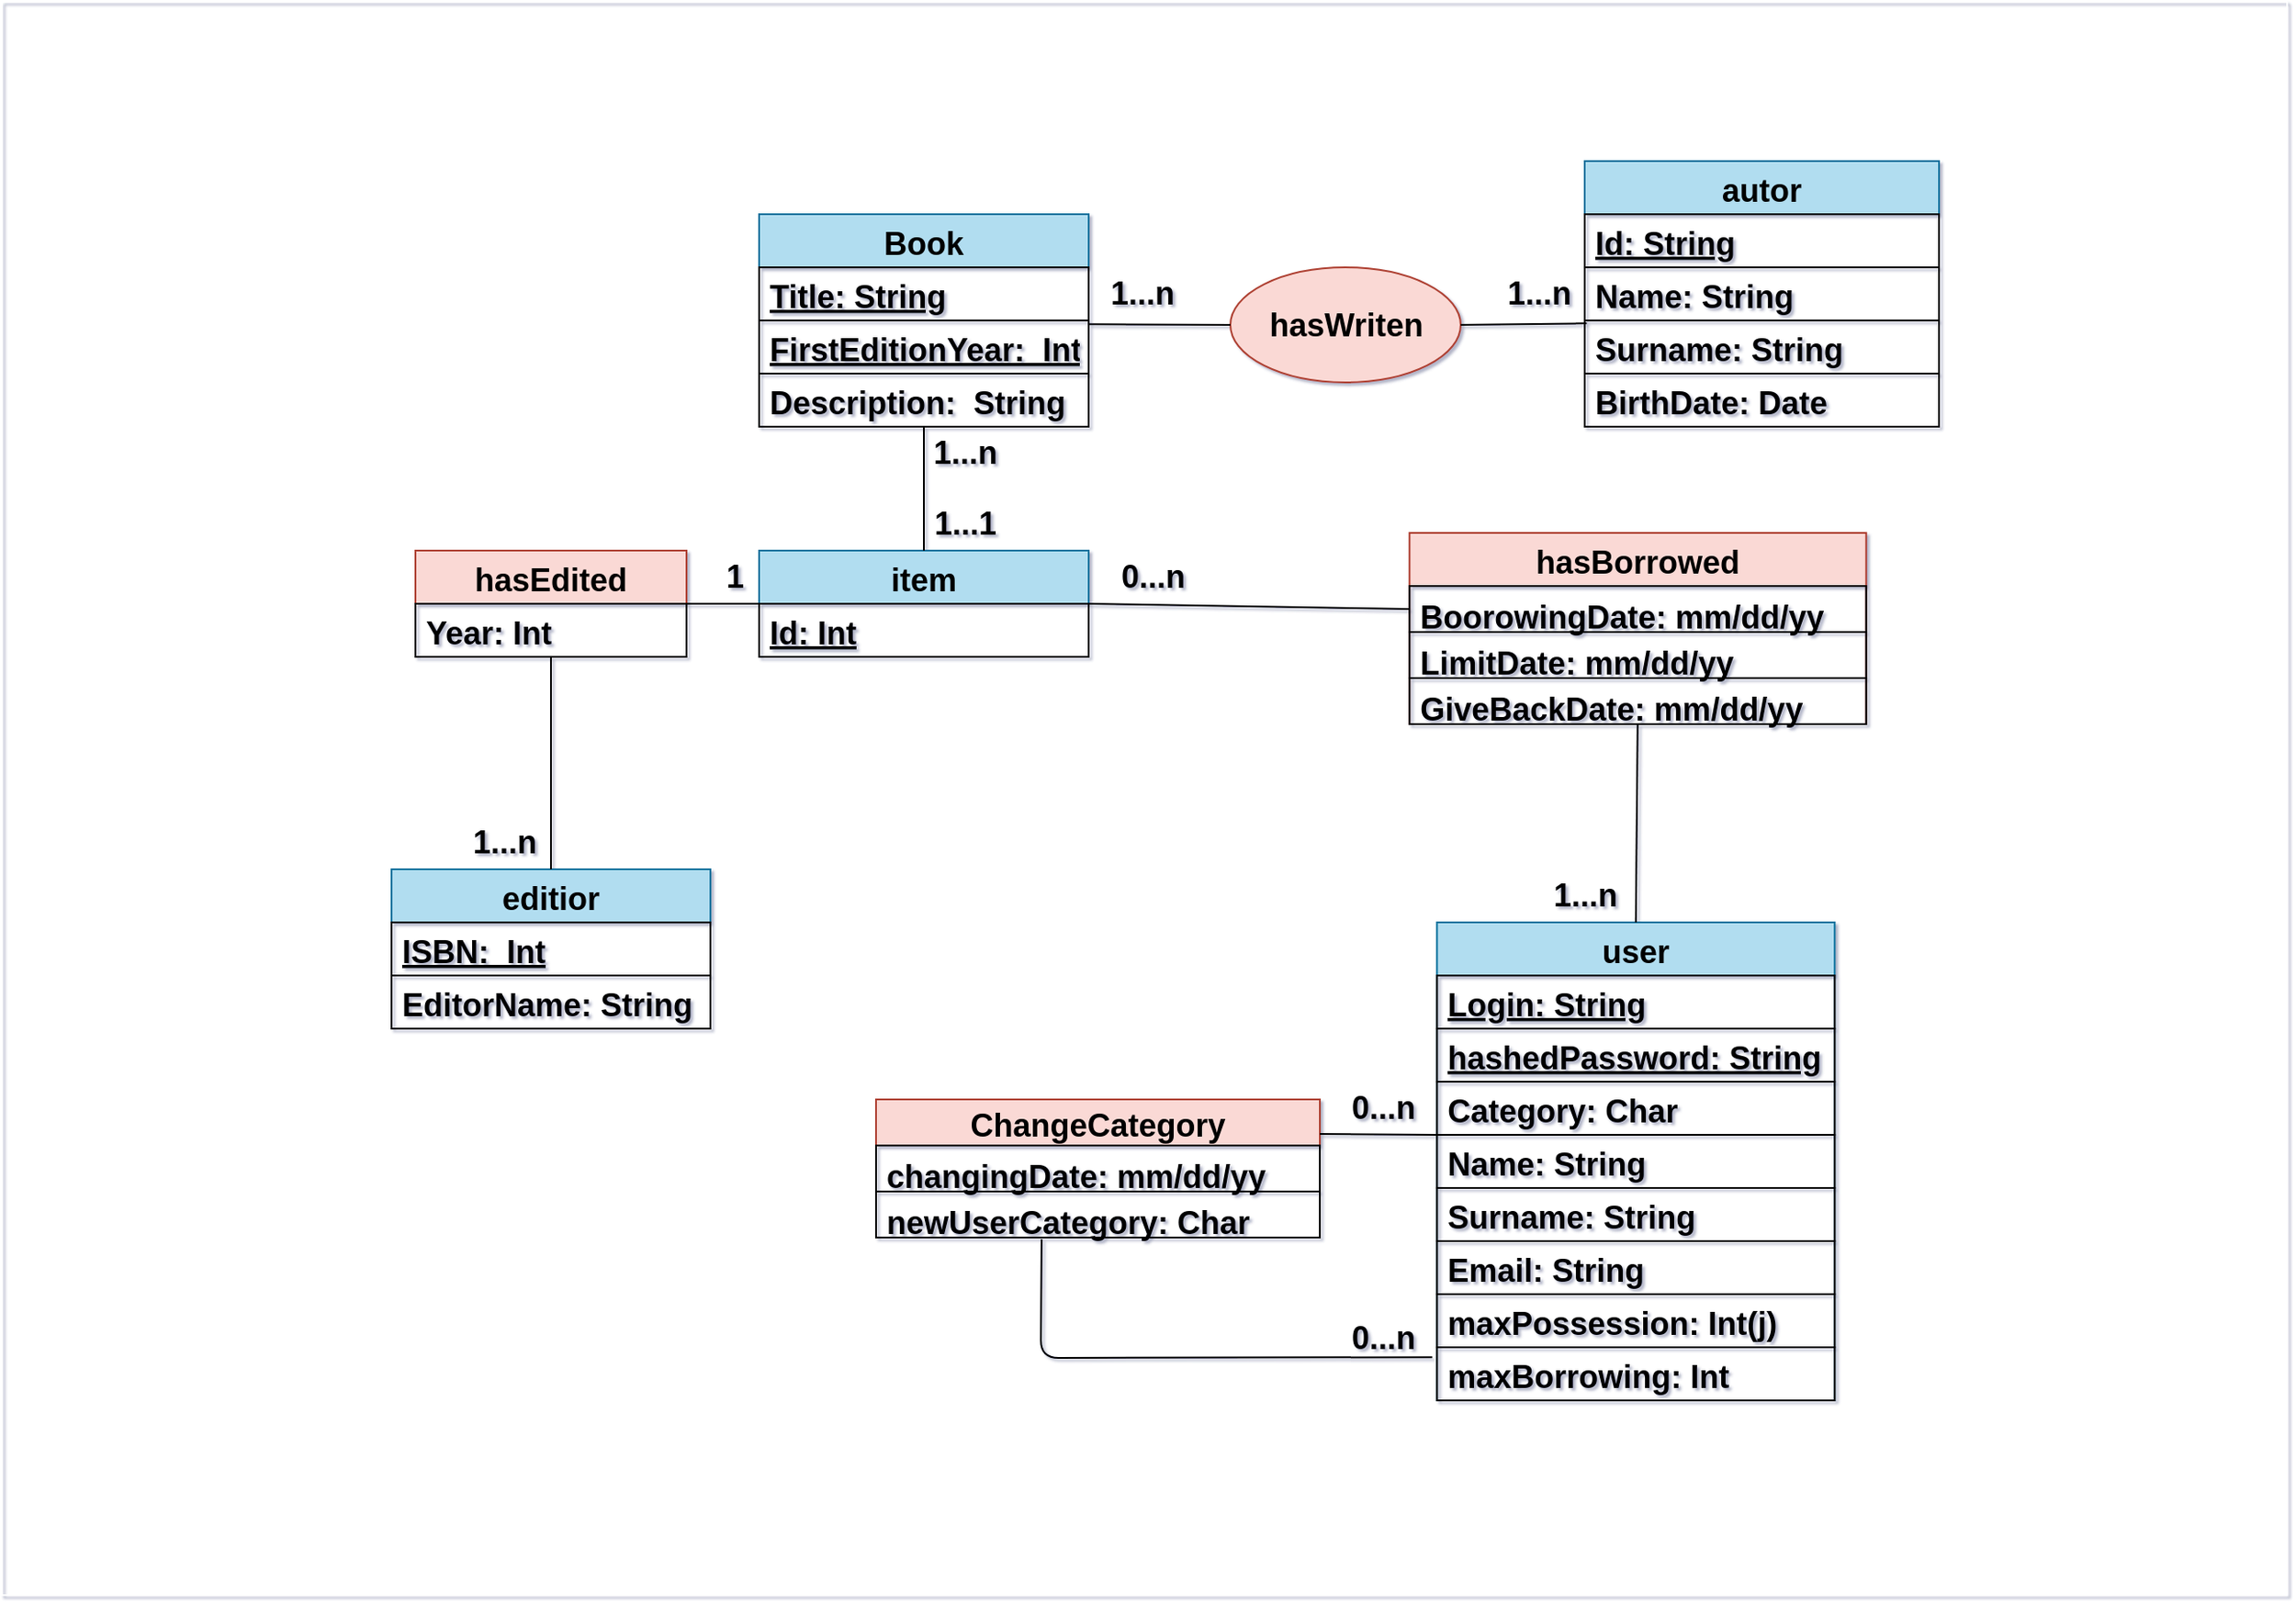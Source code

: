 <mxfile>
    <diagram id="lRAjFa31DLNiUJZDi6S-" name="Page-1">
        <mxGraphModel dx="2951" dy="1133" grid="1" gridSize="10" guides="1" tooltips="1" connect="1" arrows="1" fold="1" page="1" pageScale="1" pageWidth="827" pageHeight="1169" background="#FFFFFF" math="0" shadow="1">
            <root>
                <mxCell id="0"/>
                <mxCell id="1" parent="0"/>
                <mxCell id="81" value="" style="swimlane;startSize=0;labelBackgroundColor=none;fontColor=#000000;strokeColor=#FFFFFF;fontSize=18;" parent="1" vertex="1">
                    <mxGeometry x="-600" y="290" width="1290" height="900" as="geometry"/>
                </mxCell>
                <mxCell id="87" value="hasWriten" style="ellipse;whiteSpace=wrap;html=1;align=center;newEdgeStyle={&quot;edgeStyle&quot;:&quot;entityRelationEdgeStyle&quot;,&quot;startArrow&quot;:&quot;none&quot;,&quot;endArrow&quot;:&quot;none&quot;,&quot;segment&quot;:10,&quot;curved&quot;:1};treeFolding=1;treeMoving=1;strokeColor=#ae4132;labelBackgroundColor=none;fillColor=#fad9d5;fontStyle=1;fontColor=#000000;fontSize=18;" parent="81" vertex="1">
                    <mxGeometry x="693.5" y="150" width="130" height="65" as="geometry"/>
                </mxCell>
                <mxCell id="19" value="autor" style="swimlane;fontStyle=1;childLayout=stackLayout;horizontal=1;startSize=30;horizontalStack=0;resizeParent=1;resizeParentMax=0;resizeLast=0;collapsible=1;marginBottom=0;strokeColor=#10739e;labelBackgroundColor=none;fillColor=#b1ddf0;fontColor=#000000;fontSize=18;" parent="81" vertex="1">
                    <mxGeometry x="893.5" y="90" width="200" height="150" as="geometry"/>
                </mxCell>
                <mxCell id="155" value="Id: String" style="text;align=left;verticalAlign=middle;spacingLeft=4;spacingRight=4;overflow=hidden;points=[[0,0.5],[1,0.5]];portConstraint=eastwest;rotatable=0;strokeColor=#000000;fontColor=#000000;labelBackgroundColor=none;fontStyle=5;fontSize=18;" parent="19" vertex="1">
                    <mxGeometry y="30" width="200" height="30" as="geometry"/>
                </mxCell>
                <mxCell id="20" value="Name: String" style="text;align=left;verticalAlign=middle;spacingLeft=4;spacingRight=4;overflow=hidden;points=[[0,0.5],[1,0.5]];portConstraint=eastwest;rotatable=0;strokeColor=#000000;fontColor=#000000;labelBackgroundColor=none;fontStyle=1;fontSize=18;" parent="19" vertex="1">
                    <mxGeometry y="60" width="200" height="30" as="geometry"/>
                </mxCell>
                <mxCell id="21" value="Surname: String" style="text;align=left;verticalAlign=middle;spacingLeft=4;spacingRight=4;overflow=hidden;points=[[0,0.5],[1,0.5]];portConstraint=eastwest;rotatable=0;strokeColor=#000000;fontColor=#000000;labelBackgroundColor=none;fontStyle=1;fontSize=18;" parent="19" vertex="1">
                    <mxGeometry y="90" width="200" height="30" as="geometry"/>
                </mxCell>
                <mxCell id="22" value="BirthDate: Date" style="text;align=left;verticalAlign=middle;spacingLeft=4;spacingRight=4;overflow=hidden;points=[[0,0.5],[1,0.5]];portConstraint=eastwest;rotatable=0;strokeColor=#000000;fontColor=#000000;labelBackgroundColor=none;fontStyle=1;fontSize=18;" parent="19" vertex="1">
                    <mxGeometry y="120" width="200" height="30" as="geometry"/>
                </mxCell>
                <mxCell id="46" style="endArrow=none;html=1;exitX=0.006;exitY=1.056;exitDx=0;exitDy=0;entryX=1;entryY=0.5;entryDx=0;entryDy=0;exitPerimeter=0;strokeColor=#000000;fontColor=#000000;labelBackgroundColor=none;fontStyle=1;fontSize=18;" parent="81" source="20" target="87" edge="1">
                    <mxGeometry relative="1" as="geometry">
                        <mxPoint x="923.5" y="154.506" as="targetPoint"/>
                        <mxPoint x="1113.5" y="154.5" as="sourcePoint"/>
                    </mxGeometry>
                </mxCell>
                <mxCell id="7" value="Book" style="swimlane;fontStyle=1;childLayout=stackLayout;horizontal=1;startSize=30;horizontalStack=0;resizeParent=1;resizeParentMax=0;resizeLast=0;collapsible=1;marginBottom=0;strokeColor=#10739e;labelBackgroundColor=none;fillColor=#b1ddf0;fontColor=#000000;fontSize=18;" parent="81" vertex="1">
                    <mxGeometry x="427.5" y="120" width="186" height="120" as="geometry"/>
                </mxCell>
                <mxCell id="9" value="Title: String" style="text;align=left;verticalAlign=middle;spacingLeft=4;spacingRight=4;overflow=hidden;points=[[0,0.5],[1,0.5]];portConstraint=eastwest;rotatable=0;strokeColor=#000000;fontColor=#000000;labelBackgroundColor=none;fontStyle=5;fontSize=18;" parent="7" vertex="1">
                    <mxGeometry y="30" width="186" height="30" as="geometry"/>
                </mxCell>
                <mxCell id="27" value="FirstEditionYear:  Int" style="text;align=left;verticalAlign=middle;spacingLeft=4;spacingRight=4;overflow=hidden;points=[[0,0.5],[1,0.5]];portConstraint=eastwest;rotatable=0;strokeColor=#000000;fontColor=#000000;labelBackgroundColor=none;fontStyle=5;fontSize=18;" parent="7" vertex="1">
                    <mxGeometry y="60" width="186" height="30" as="geometry"/>
                </mxCell>
                <mxCell id="74" value="Description:  String" style="text;align=left;verticalAlign=middle;spacingLeft=4;spacingRight=4;overflow=hidden;points=[[0,0.5],[1,0.5]];portConstraint=eastwest;rotatable=0;strokeColor=#000000;fontColor=#000000;labelBackgroundColor=none;fontStyle=1;fontSize=18;" parent="7" vertex="1">
                    <mxGeometry y="90" width="186" height="30" as="geometry"/>
                </mxCell>
                <mxCell id="45" style="endArrow=none;html=1;exitX=0;exitY=0.5;exitDx=0;exitDy=0;entryX=1;entryY=1.072;entryDx=0;entryDy=0;strokeColor=#000000;fontColor=#000000;labelBackgroundColor=none;fontStyle=1;entryPerimeter=0;fontSize=18;" parent="81" source="87" target="9" edge="1">
                    <mxGeometry relative="1" as="geometry">
                        <mxPoint x="653.5" y="177.5" as="targetPoint"/>
                        <mxPoint x="773.5" y="152.5" as="sourcePoint"/>
                    </mxGeometry>
                </mxCell>
                <mxCell id="51" style="endArrow=none;html=1;exitX=0;exitY=0.5;exitDx=0;exitDy=0;entryX=1;entryY=0.5;entryDx=0;entryDy=0;strokeColor=#000000;fontColor=#000000;labelBackgroundColor=none;fontStyle=1;fontSize=18;" parent="81" target="158" edge="1">
                    <mxGeometry relative="1" as="geometry">
                        <mxPoint x="433.5" y="155" as="targetPoint"/>
                        <mxPoint x="557.5" y="340" as="sourcePoint"/>
                    </mxGeometry>
                </mxCell>
                <mxCell id="73" value="1...1" style="text;html=1;align=center;verticalAlign=middle;whiteSpace=wrap;rounded=0;strokeColor=none;fontColor=#000000;labelBackgroundColor=none;fontStyle=1;fontSize=18;" parent="81" vertex="1">
                    <mxGeometry x="513.5" y="280" width="60" height="30" as="geometry"/>
                </mxCell>
                <mxCell id="23" value="user" style="swimlane;fontStyle=1;childLayout=stackLayout;horizontal=1;startSize=30;horizontalStack=0;resizeParent=1;resizeParentMax=0;resizeLast=0;collapsible=1;marginBottom=0;strokeColor=#10739e;labelBackgroundColor=none;fillColor=#b1ddf0;fontColor=#000000;fontSize=18;" parent="81" vertex="1">
                    <mxGeometry x="810.12" y="520" width="224.5" height="270" as="geometry"/>
                </mxCell>
                <mxCell id="26" value="Login: String" style="text;align=left;verticalAlign=middle;spacingLeft=4;spacingRight=4;overflow=hidden;points=[[0,0.5],[1,0.5]];portConstraint=eastwest;rotatable=0;strokeColor=#000000;fontColor=#000000;labelBackgroundColor=none;fontStyle=5;fontSize=18;" parent="23" vertex="1">
                    <mxGeometry y="30" width="224.5" height="30" as="geometry"/>
                </mxCell>
                <mxCell id="145" value="hashedPassword: String" style="text;align=left;verticalAlign=middle;spacingLeft=4;spacingRight=4;overflow=hidden;points=[[0,0.5],[1,0.5]];portConstraint=eastwest;rotatable=0;strokeColor=#000000;fontColor=#000000;labelBackgroundColor=none;fontStyle=5;fontSize=18;" parent="23" vertex="1">
                    <mxGeometry y="60" width="224.5" height="30" as="geometry"/>
                </mxCell>
                <mxCell id="54" value="Category: Char" style="text;align=left;verticalAlign=middle;spacingLeft=4;spacingRight=4;overflow=hidden;points=[[0,0.5],[1,0.5]];portConstraint=eastwest;rotatable=0;strokeColor=#000000;fontColor=#000000;labelBackgroundColor=none;fontStyle=1;fontSize=18;" parent="23" vertex="1">
                    <mxGeometry y="90" width="224.5" height="30" as="geometry"/>
                </mxCell>
                <mxCell id="24" value="Name: String" style="text;align=left;verticalAlign=middle;spacingLeft=4;spacingRight=4;overflow=hidden;points=[[0,0.5],[1,0.5]];portConstraint=eastwest;rotatable=0;strokeColor=#000000;fontColor=#000000;labelBackgroundColor=none;fontStyle=1;fontSize=18;" parent="23" vertex="1">
                    <mxGeometry y="120" width="224.5" height="30" as="geometry"/>
                </mxCell>
                <mxCell id="25" value="Surname: String" style="text;align=left;verticalAlign=middle;spacingLeft=4;spacingRight=4;overflow=hidden;points=[[0,0.5],[1,0.5]];portConstraint=eastwest;rotatable=0;strokeColor=#000000;fontColor=#000000;labelBackgroundColor=none;fontStyle=1;fontSize=18;" parent="23" vertex="1">
                    <mxGeometry y="150" width="224.5" height="30" as="geometry"/>
                </mxCell>
                <mxCell id="29" value="Email: String" style="text;align=left;verticalAlign=middle;spacingLeft=4;spacingRight=4;overflow=hidden;points=[[0,0.5],[1,0.5]];portConstraint=eastwest;rotatable=0;strokeColor=#000000;fontColor=#000000;labelBackgroundColor=none;fontStyle=1;fontSize=18;" parent="23" vertex="1">
                    <mxGeometry y="180" width="224.5" height="30" as="geometry"/>
                </mxCell>
                <mxCell id="55" value="maxPossession: Int(j)" style="text;align=left;verticalAlign=middle;spacingLeft=4;spacingRight=4;overflow=hidden;points=[[0,0.5],[1,0.5]];portConstraint=eastwest;rotatable=0;strokeColor=#000000;fontColor=#000000;labelBackgroundColor=none;fontStyle=1;fontSize=18;" parent="23" vertex="1">
                    <mxGeometry y="210" width="224.5" height="30" as="geometry"/>
                </mxCell>
                <mxCell id="67" value="maxBorrowing: Int" style="text;align=left;verticalAlign=middle;spacingLeft=4;spacingRight=4;overflow=hidden;points=[[0,0.5],[1,0.5]];portConstraint=eastwest;rotatable=0;strokeColor=#000000;fontColor=#000000;labelBackgroundColor=none;fontStyle=1;fontSize=18;" parent="23" vertex="1">
                    <mxGeometry y="240" width="224.5" height="30" as="geometry"/>
                </mxCell>
                <mxCell id="99" value="ChangeCategory" style="swimlane;fontStyle=1;childLayout=stackLayout;horizontal=1;startSize=26;horizontalStack=0;resizeParent=1;resizeParentMax=0;resizeLast=0;collapsible=1;marginBottom=0;strokeColor=#ae4132;labelBackgroundColor=none;fillColor=#fad9d5;fontColor=#000000;fontSize=18;" parent="81" vertex="1">
                    <mxGeometry x="493.5" y="620" width="250.5" height="78" as="geometry"/>
                </mxCell>
                <mxCell id="100" value="changingDate: mm/dd/yy" style="text;align=left;verticalAlign=top;spacingLeft=4;spacingRight=4;overflow=hidden;rotatable=0;points=[[0,0.5],[1,0.5]];portConstraint=eastwest;strokeColor=#000000;fontColor=#000000;labelBackgroundColor=none;fontStyle=1;fontSize=18;" parent="99" vertex="1">
                    <mxGeometry y="26" width="250.5" height="26" as="geometry"/>
                </mxCell>
                <mxCell id="144" value="newUserCategory: Char" style="text;align=left;verticalAlign=top;spacingLeft=4;spacingRight=4;overflow=hidden;rotatable=0;points=[[0,0.5],[1,0.5]];portConstraint=eastwest;strokeColor=#000000;fontColor=#000000;labelBackgroundColor=none;fontStyle=1;fontSize=18;" parent="99" vertex="1">
                    <mxGeometry y="52" width="250.5" height="26" as="geometry"/>
                </mxCell>
                <mxCell id="103" value="" style="endArrow=none;html=1;strokeColor=#000000;fontColor=#000000;fontSize=18;entryX=1;entryY=1;entryDx=0;entryDy=0;exitX=1;exitY=0.25;exitDx=0;exitDy=0;" parent="81" edge="1" target="164" source="99">
                    <mxGeometry width="50" height="50" relative="1" as="geometry">
                        <mxPoint x="303.25" y="690" as="sourcePoint"/>
                        <mxPoint x="413.25" y="690" as="targetPoint"/>
                    </mxGeometry>
                </mxCell>
                <mxCell id="104" value="0...n" style="text;html=1;align=center;verticalAlign=middle;whiteSpace=wrap;rounded=0;strokeColor=none;fontColor=#000000;labelBackgroundColor=none;fontStyle=1;fontSize=18;" parent="81" vertex="1">
                    <mxGeometry x="750.12" y="740" width="60" height="30" as="geometry"/>
                </mxCell>
                <mxCell id="35" value="hasBorrowed" style="swimlane;fontStyle=1;childLayout=stackLayout;horizontal=1;startSize=30;horizontalStack=0;resizeParent=1;resizeParentMax=0;resizeLast=0;collapsible=1;marginBottom=0;strokeColor=#ae4132;labelBackgroundColor=none;fillColor=#fad9d5;fontColor=#000000;fontSize=18;" parent="81" vertex="1">
                    <mxGeometry x="794.62" y="300" width="257.75" height="108" as="geometry"/>
                </mxCell>
                <mxCell id="36" value="BoorowingDate: mm/dd/yy" style="text;align=left;verticalAlign=top;spacingLeft=4;spacingRight=4;overflow=hidden;rotatable=0;points=[[0,0.5],[1,0.5]];portConstraint=eastwest;strokeColor=#000000;fontColor=#000000;labelBackgroundColor=none;fontStyle=1;fontSize=18;" parent="35" vertex="1">
                    <mxGeometry y="30" width="257.75" height="26" as="geometry"/>
                </mxCell>
                <mxCell id="161" value="LimitDate: mm/dd/yy" style="text;align=left;verticalAlign=top;spacingLeft=4;spacingRight=4;overflow=hidden;rotatable=0;points=[[0,0.5],[1,0.5]];portConstraint=eastwest;strokeColor=#000000;fontColor=#000000;labelBackgroundColor=none;fontStyle=1;fontSize=18;" parent="35" vertex="1">
                    <mxGeometry y="56" width="257.75" height="26" as="geometry"/>
                </mxCell>
                <mxCell id="162" value="GiveBackDate: mm/dd/yy" style="text;align=left;verticalAlign=top;spacingLeft=4;spacingRight=4;overflow=hidden;rotatable=0;points=[[0,0.5],[1,0.5]];portConstraint=eastwest;strokeColor=#000000;fontColor=#000000;labelBackgroundColor=none;fontStyle=1;fontSize=18;" parent="35" vertex="1">
                    <mxGeometry y="82" width="257.75" height="26" as="geometry"/>
                </mxCell>
                <mxCell id="41" value="" style="endArrow=none;html=1;exitX=0.5;exitY=0;exitDx=0;exitDy=0;strokeColor=#000000;fontColor=#000000;labelBackgroundColor=none;fontStyle=1;fontSize=18;" parent="81" source="23" target="162" edge="1">
                    <mxGeometry width="50" height="50" relative="1" as="geometry">
                        <mxPoint x="723.25" y="563.5" as="sourcePoint"/>
                        <mxPoint x="520.5" y="540" as="targetPoint"/>
                    </mxGeometry>
                </mxCell>
                <mxCell id="76" value="1...n" style="text;html=1;align=center;verticalAlign=middle;whiteSpace=wrap;rounded=0;strokeColor=none;fontColor=#000000;labelBackgroundColor=none;fontStyle=1;fontSize=18;" parent="81" vertex="1">
                    <mxGeometry x="863.5" y="490" width="60" height="30" as="geometry"/>
                </mxCell>
                <mxCell id="11" value="editior" style="swimlane;fontStyle=1;childLayout=stackLayout;horizontal=1;startSize=30;horizontalStack=0;resizeParent=1;resizeParentMax=0;resizeLast=0;collapsible=1;marginBottom=0;strokeColor=#10739e;labelBackgroundColor=none;fillColor=#b1ddf0;fontColor=#000000;fontSize=18;" parent="81" vertex="1">
                    <mxGeometry x="220" y="490" width="180" height="90" as="geometry"/>
                </mxCell>
                <mxCell id="14" value="ISBN:  Int" style="text;align=left;verticalAlign=middle;spacingLeft=4;spacingRight=4;overflow=hidden;points=[[0,0.5],[1,0.5]];portConstraint=eastwest;rotatable=0;strokeColor=#000000;fontColor=#000000;labelBackgroundColor=none;fontStyle=5;fontSize=18;" parent="11" vertex="1">
                    <mxGeometry y="30" width="180" height="30" as="geometry"/>
                </mxCell>
                <mxCell id="12" value="EditorName: String" style="text;align=left;verticalAlign=middle;spacingLeft=4;spacingRight=4;overflow=hidden;points=[[0,0.5],[1,0.5]];portConstraint=eastwest;rotatable=0;strokeColor=#000000;fontColor=#000000;labelBackgroundColor=none;fontStyle=1;fontSize=18;" parent="11" vertex="1">
                    <mxGeometry y="60" width="180" height="30" as="geometry"/>
                </mxCell>
                <mxCell id="50" style="endArrow=none;html=1;strokeColor=#000000;fontColor=#000000;labelBackgroundColor=none;fontStyle=1;entryX=0.5;entryY=0;entryDx=0;entryDy=0;fontSize=18;" parent="81" source="28" target="11" edge="1">
                    <mxGeometry relative="1" as="geometry">
                        <mxPoint x="33.5" y="155" as="targetPoint"/>
                        <mxPoint x="173.5" y="185" as="sourcePoint"/>
                    </mxGeometry>
                </mxCell>
                <mxCell id="69" value="1...n" style="text;html=1;align=center;verticalAlign=middle;whiteSpace=wrap;rounded=0;strokeColor=none;fontColor=#000000;labelBackgroundColor=none;fontStyle=1;fontSize=18;" parent="81" vertex="1">
                    <mxGeometry x="253.5" y="460" width="60" height="30" as="geometry"/>
                </mxCell>
                <mxCell id="70" value="1" style="text;html=1;align=center;verticalAlign=middle;whiteSpace=wrap;rounded=0;strokeColor=none;fontColor=#000000;labelBackgroundColor=none;fontStyle=1;fontSize=18;" parent="81" vertex="1">
                    <mxGeometry x="384" y="310" width="60" height="30" as="geometry"/>
                </mxCell>
                <mxCell id="71" value="1...n" style="text;html=1;align=center;verticalAlign=middle;whiteSpace=wrap;rounded=0;strokeColor=none;fontColor=#000000;labelBackgroundColor=none;fontStyle=1;fontSize=18;" parent="81" vertex="1">
                    <mxGeometry x="613.5" y="150" width="60" height="30" as="geometry"/>
                </mxCell>
                <mxCell id="72" value="1...n" style="text;html=1;align=center;verticalAlign=middle;whiteSpace=wrap;rounded=0;strokeColor=none;fontColor=#000000;labelBackgroundColor=none;fontStyle=1;fontSize=18;" parent="81" vertex="1">
                    <mxGeometry x="837.5" y="150" width="60" height="30" as="geometry"/>
                </mxCell>
                <mxCell id="146" value="item" style="swimlane;fontStyle=1;childLayout=stackLayout;horizontal=1;startSize=30;horizontalStack=0;resizeParent=1;resizeParentMax=0;resizeLast=0;collapsible=1;marginBottom=0;strokeColor=#10739e;labelBackgroundColor=none;fillColor=#b1ddf0;fontColor=#000000;fontSize=18;" parent="81" vertex="1">
                    <mxGeometry x="427.5" y="310" width="186" height="60" as="geometry"/>
                </mxCell>
                <mxCell id="147" value="Id: Int" style="text;align=left;verticalAlign=middle;spacingLeft=4;spacingRight=4;overflow=hidden;points=[[0,0.5],[1,0.5]];portConstraint=eastwest;rotatable=0;strokeColor=#000000;fontColor=#000000;labelBackgroundColor=none;fontStyle=5;fontSize=18;" parent="146" vertex="1">
                    <mxGeometry y="30" width="186" height="30" as="geometry"/>
                </mxCell>
                <mxCell id="151" value="" style="endArrow=none;html=1;exitX=0;exitY=0.5;exitDx=0;exitDy=0;strokeColor=#000000;fontColor=#000000;fontSize=18;entryX=1;entryY=0.5;entryDx=0;entryDy=0;" parent="81" source="36" target="146" edge="1">
                    <mxGeometry width="50" height="50" relative="1" as="geometry">
                        <mxPoint x="513.5" y="410" as="sourcePoint"/>
                        <mxPoint x="520.5" y="355" as="targetPoint"/>
                    </mxGeometry>
                </mxCell>
                <mxCell id="152" value="" style="endArrow=none;html=1;strokeColor=#000000;entryX=0.5;entryY=0;entryDx=0;entryDy=0;fontColor=#000000;fontSize=18;" parent="81" source="74" target="146" edge="1">
                    <mxGeometry width="50" height="50" relative="1" as="geometry">
                        <mxPoint x="513.5" y="410" as="sourcePoint"/>
                        <mxPoint x="563.5" y="360" as="targetPoint"/>
                    </mxGeometry>
                </mxCell>
                <mxCell id="153" value="1...n" style="text;html=1;align=center;verticalAlign=middle;whiteSpace=wrap;rounded=0;strokeColor=none;fontColor=#000000;labelBackgroundColor=none;fontStyle=1;fontSize=18;" parent="81" vertex="1">
                    <mxGeometry x="513.5" y="240" width="60" height="30" as="geometry"/>
                </mxCell>
                <mxCell id="154" value="0...n" style="text;html=1;align=center;verticalAlign=middle;whiteSpace=wrap;rounded=0;strokeColor=none;fontColor=#000000;labelBackgroundColor=none;fontStyle=1;fontSize=18;" parent="81" vertex="1">
                    <mxGeometry x="620" y="310" width="60" height="30" as="geometry"/>
                </mxCell>
                <mxCell id="158" value="hasEdited" style="swimlane;fontStyle=1;childLayout=stackLayout;horizontal=1;startSize=30;horizontalStack=0;resizeParent=1;resizeParentMax=0;resizeLast=0;collapsible=1;marginBottom=0;strokeColor=#ae4132;labelBackgroundColor=none;fillColor=#fad9d5;fontColor=#000000;fontSize=18;" parent="81" vertex="1">
                    <mxGeometry x="233.5" y="310" width="153" height="60" as="geometry"/>
                </mxCell>
                <mxCell id="28" value="Year: Int" style="text;align=left;verticalAlign=middle;spacingLeft=4;spacingRight=4;overflow=hidden;points=[[0,0.5],[1,0.5]];portConstraint=eastwest;rotatable=0;strokeColor=#000000;fontColor=#000000;labelBackgroundColor=none;fontStyle=1;fontSize=18;" parent="158" vertex="1">
                    <mxGeometry y="30" width="153" height="30" as="geometry"/>
                </mxCell>
                <mxCell id="164" value="0...n" style="text;html=1;align=center;verticalAlign=middle;whiteSpace=wrap;rounded=0;strokeColor=none;fontColor=#000000;labelBackgroundColor=none;fontStyle=1;fontSize=18;" vertex="1" parent="81">
                    <mxGeometry x="750.12" y="610" width="60" height="30" as="geometry"/>
                </mxCell>
                <mxCell id="168" value="" style="endArrow=none;html=1;fontSize=18;exitX=0.373;exitY=1.036;exitDx=0;exitDy=0;exitPerimeter=0;entryX=-0.012;entryY=0.187;entryDx=0;entryDy=0;entryPerimeter=0;strokeColor=#000000;" edge="1" parent="81" source="144" target="67">
                    <mxGeometry width="50" height="50" relative="1" as="geometry">
                        <mxPoint x="543.5" y="640" as="sourcePoint"/>
                        <mxPoint x="593.5" y="590" as="targetPoint"/>
                        <Array as="points">
                            <mxPoint x="586.5" y="766"/>
                        </Array>
                    </mxGeometry>
                </mxCell>
            </root>
        </mxGraphModel>
    </diagram>
</mxfile>